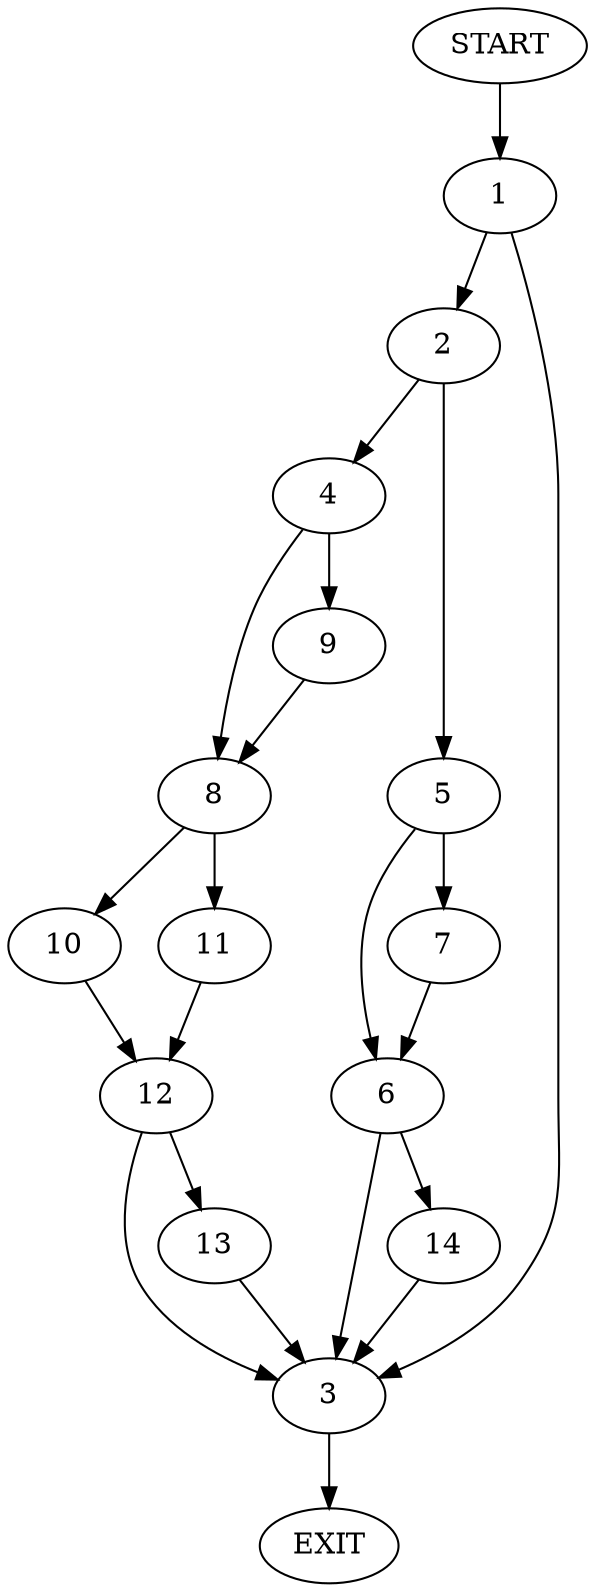 digraph {
0 [label="START"]
15 [label="EXIT"]
0 -> 1
1 -> 2
1 -> 3
3 -> 15
2 -> 4
2 -> 5
5 -> 6
5 -> 7
4 -> 8
4 -> 9
8 -> 10
8 -> 11
9 -> 8
11 -> 12
10 -> 12
12 -> 13
12 -> 3
13 -> 3
7 -> 6
6 -> 14
6 -> 3
14 -> 3
}
